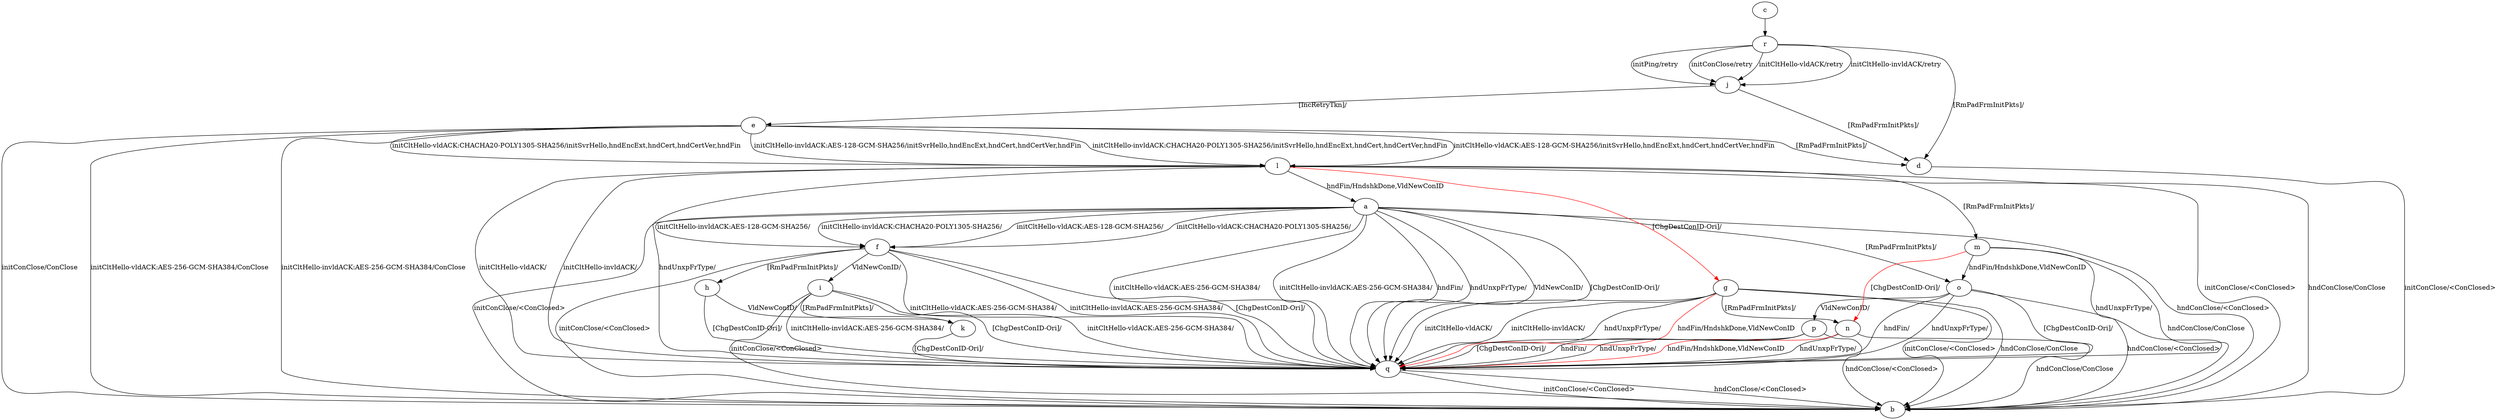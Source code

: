 digraph "" {
	a -> b	[key=0,
		label="initConClose/<ConClosed> "];
	a -> b	[key=1,
		label="hndConClose/<ConClosed> "];
	a -> f	[key=0,
		label="initCltHello-vldACK:AES-128-GCM-SHA256/ "];
	a -> f	[key=1,
		label="initCltHello-vldACK:CHACHA20-POLY1305-SHA256/ "];
	a -> f	[key=2,
		label="initCltHello-invldACK:AES-128-GCM-SHA256/ "];
	a -> f	[key=3,
		label="initCltHello-invldACK:CHACHA20-POLY1305-SHA256/ "];
	a -> o	[key=0,
		label="[RmPadFrmInitPkts]/ "];
	a -> q	[key=0,
		label="initCltHello-vldACK:AES-256-GCM-SHA384/ "];
	a -> q	[key=1,
		label="initCltHello-invldACK:AES-256-GCM-SHA384/ "];
	a -> q	[key=2,
		label="hndFin/ "];
	a -> q	[key=3,
		label="hndUnxpFrType/ "];
	a -> q	[key=4,
		label="VldNewConID/ "];
	a -> q	[key=5,
		label="[ChgDestConID-Ori]/ "];
	c -> r	[key=0];
	d -> b	[key=0,
		label="initConClose/<ConClosed> "];
	e -> b	[key=0,
		label="initConClose/ConClose "];
	e -> b	[key=1,
		label="initCltHello-vldACK:AES-256-GCM-SHA384/ConClose "];
	e -> b	[key=2,
		label="initCltHello-invldACK:AES-256-GCM-SHA384/ConClose "];
	e -> d	[key=0,
		label="[RmPadFrmInitPkts]/ "];
	e -> l	[key=0,
		label="initCltHello-vldACK:AES-128-GCM-SHA256/initSvrHello,hndEncExt,hndCert,hndCertVer,hndFin "];
	e -> l	[key=1,
		label="initCltHello-vldACK:CHACHA20-POLY1305-SHA256/initSvrHello,hndEncExt,hndCert,hndCertVer,hndFin "];
	e -> l	[key=2,
		label="initCltHello-invldACK:AES-128-GCM-SHA256/initSvrHello,hndEncExt,hndCert,hndCertVer,hndFin "];
	e -> l	[key=3,
		label="initCltHello-invldACK:CHACHA20-POLY1305-SHA256/initSvrHello,hndEncExt,hndCert,hndCertVer,hndFin "];
	f -> b	[key=0,
		label="initConClose/<ConClosed> "];
	f -> h	[key=0,
		label="[RmPadFrmInitPkts]/ "];
	f -> i	[key=0,
		label="VldNewConID/ "];
	f -> q	[key=0,
		label="initCltHello-vldACK:AES-256-GCM-SHA384/ "];
	f -> q	[key=1,
		label="initCltHello-invldACK:AES-256-GCM-SHA384/ "];
	f -> q	[key=2,
		label="[ChgDestConID-Ori]/ "];
	g -> b	[key=0,
		label="initConClose/<ConClosed> "];
	g -> b	[key=1,
		label="hndConClose/ConClose "];
	g -> n	[key=0,
		label="[RmPadFrmInitPkts]/ "];
	g -> q	[key=0,
		label="initCltHello-vldACK/ "];
	g -> q	[key=1,
		label="initCltHello-invldACK/ "];
	g -> q	[key=2,
		label="hndUnxpFrType/ "];
	g -> q	[key=3,
		color=red,
		label="hndFin/HndshkDone,VldNewConID "];
	h -> k	[key=0,
		label="VldNewConID/ "];
	h -> q	[key=0,
		label="[ChgDestConID-Ori]/ "];
	i -> b	[key=0,
		label="initConClose/<ConClosed> "];
	i -> k	[key=0,
		label="[RmPadFrmInitPkts]/ "];
	i -> q	[key=0,
		label="initCltHello-vldACK:AES-256-GCM-SHA384/ "];
	i -> q	[key=1,
		label="initCltHello-invldACK:AES-256-GCM-SHA384/ "];
	i -> q	[key=2,
		label="[ChgDestConID-Ori]/ "];
	j -> d	[key=0,
		label="[RmPadFrmInitPkts]/ "];
	j -> e	[key=0,
		label="[IncRetryTkn]/ "];
	k -> q	[key=0,
		label="[ChgDestConID-Ori]/ "];
	l -> a	[key=0,
		label="hndFin/HndshkDone,VldNewConID "];
	l -> b	[key=0,
		label="initConClose/<ConClosed> "];
	l -> b	[key=1,
		label="hndConClose/ConClose "];
	l -> g	[key=0,
		color=red,
		label="[ChgDestConID-Ori]/ "];
	l -> m	[key=0,
		label="[RmPadFrmInitPkts]/ "];
	l -> q	[key=0,
		label="initCltHello-vldACK/ "];
	l -> q	[key=1,
		label="initCltHello-invldACK/ "];
	l -> q	[key=2,
		label="hndUnxpFrType/ "];
	m -> b	[key=0,
		label="hndConClose/ConClose "];
	m -> n	[key=0,
		color=red,
		label="[ChgDestConID-Ori]/ "];
	m -> o	[key=0,
		label="hndFin/HndshkDone,VldNewConID "];
	m -> q	[key=0,
		label="hndUnxpFrType/ "];
	n -> b	[key=0,
		label="hndConClose/ConClose "];
	n -> q	[key=0,
		label="hndUnxpFrType/ "];
	n -> q	[key=1,
		color=red,
		label="hndFin/HndshkDone,VldNewConID "];
	o -> b	[key=0,
		label="hndConClose/<ConClosed> "];
	o -> p	[key=0,
		label="VldNewConID/ "];
	o -> q	[key=0,
		label="hndFin/ "];
	o -> q	[key=1,
		label="hndUnxpFrType/ "];
	o -> q	[key=2,
		label="[ChgDestConID-Ori]/ "];
	p -> b	[key=0,
		label="hndConClose/<ConClosed> "];
	p -> q	[key=0,
		label="hndFin/ "];
	p -> q	[key=1,
		label="hndUnxpFrType/ "];
	p -> q	[key=2,
		label="[ChgDestConID-Ori]/ "];
	q -> b	[key=0,
		label="initConClose/<ConClosed> "];
	q -> b	[key=1,
		label="hndConClose/<ConClosed> "];
	r -> d	[key=0,
		label="[RmPadFrmInitPkts]/ "];
	r -> j	[key=0,
		label="initPing/retry "];
	r -> j	[key=1,
		label="initConClose/retry "];
	r -> j	[key=2,
		label="initCltHello-vldACK/retry "];
	r -> j	[key=3,
		label="initCltHello-invldACK/retry "];
}
